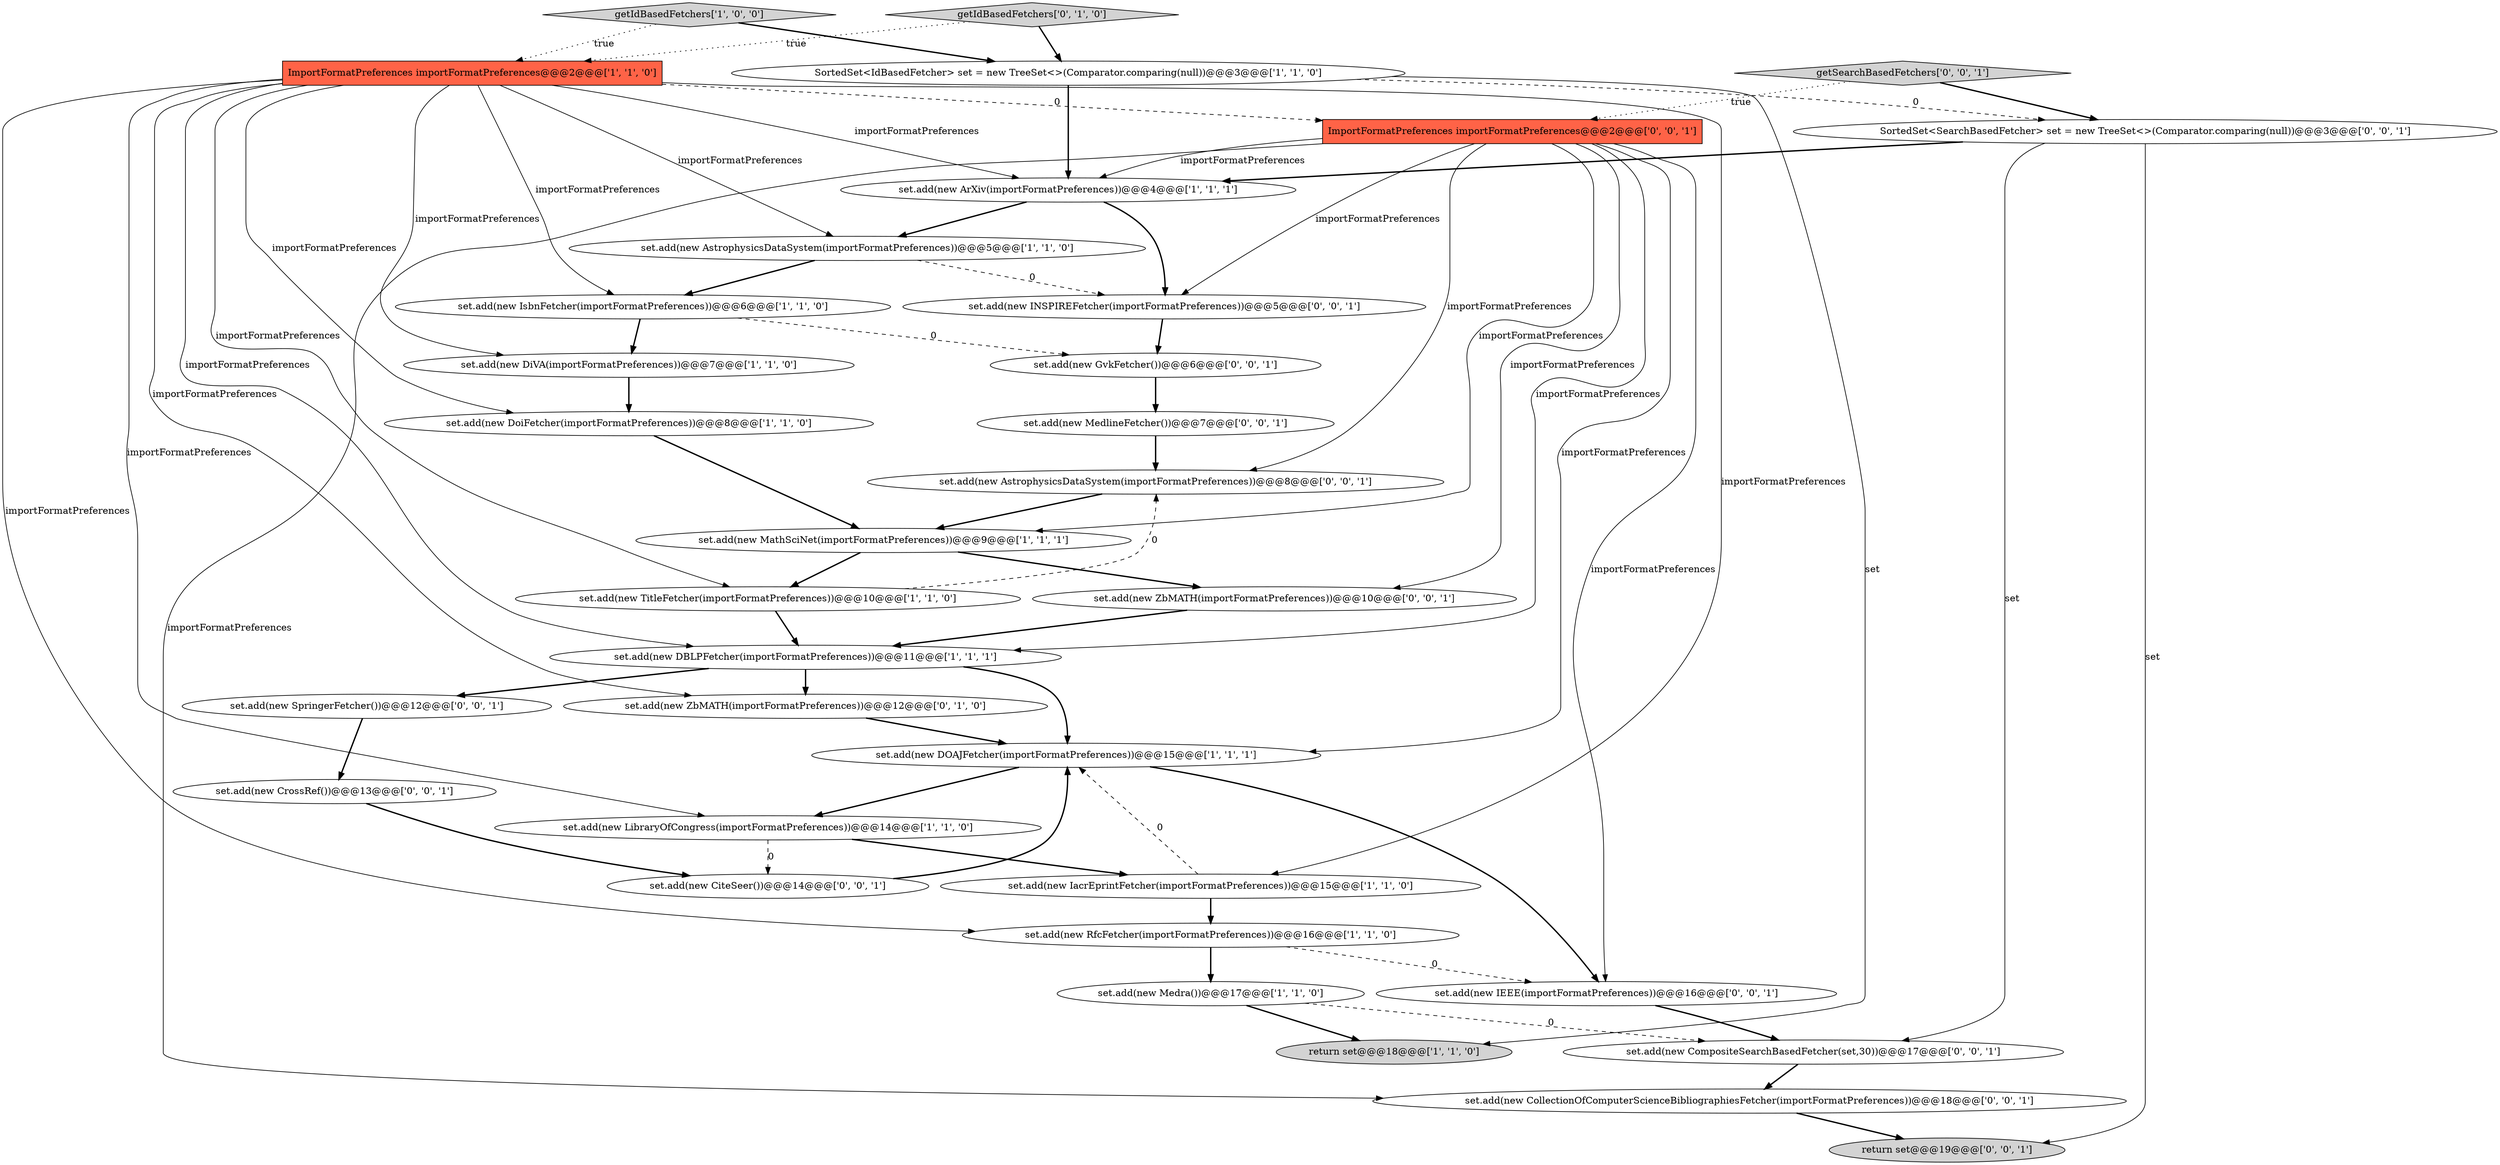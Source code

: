 digraph {
10 [style = filled, label = "SortedSet<IdBasedFetcher> set = new TreeSet<>(Comparator.comparing(null))@@@3@@@['1', '1', '0']", fillcolor = white, shape = ellipse image = "AAA0AAABBB1BBB"];
12 [style = filled, label = "ImportFormatPreferences importFormatPreferences@@@2@@@['1', '1', '0']", fillcolor = tomato, shape = box image = "AAA0AAABBB1BBB"];
19 [style = filled, label = "set.add(new MedlineFetcher())@@@7@@@['0', '0', '1']", fillcolor = white, shape = ellipse image = "AAA0AAABBB3BBB"];
13 [style = filled, label = "set.add(new DiVA(importFormatPreferences))@@@7@@@['1', '1', '0']", fillcolor = white, shape = ellipse image = "AAA0AAABBB1BBB"];
23 [style = filled, label = "getSearchBasedFetchers['0', '0', '1']", fillcolor = lightgray, shape = diamond image = "AAA0AAABBB3BBB"];
33 [style = filled, label = "set.add(new AstrophysicsDataSystem(importFormatPreferences))@@@8@@@['0', '0', '1']", fillcolor = white, shape = ellipse image = "AAA0AAABBB3BBB"];
3 [style = filled, label = "set.add(new IacrEprintFetcher(importFormatPreferences))@@@15@@@['1', '1', '0']", fillcolor = white, shape = ellipse image = "AAA0AAABBB1BBB"];
8 [style = filled, label = "set.add(new DBLPFetcher(importFormatPreferences))@@@11@@@['1', '1', '1']", fillcolor = white, shape = ellipse image = "AAA0AAABBB1BBB"];
30 [style = filled, label = "return set@@@19@@@['0', '0', '1']", fillcolor = lightgray, shape = ellipse image = "AAA0AAABBB3BBB"];
14 [style = filled, label = "getIdBasedFetchers['1', '0', '0']", fillcolor = lightgray, shape = diamond image = "AAA0AAABBB1BBB"];
24 [style = filled, label = "set.add(new INSPIREFetcher(importFormatPreferences))@@@5@@@['0', '0', '1']", fillcolor = white, shape = ellipse image = "AAA0AAABBB3BBB"];
1 [style = filled, label = "set.add(new MathSciNet(importFormatPreferences))@@@9@@@['1', '1', '1']", fillcolor = white, shape = ellipse image = "AAA0AAABBB1BBB"];
5 [style = filled, label = "set.add(new ArXiv(importFormatPreferences))@@@4@@@['1', '1', '1']", fillcolor = white, shape = ellipse image = "AAA0AAABBB1BBB"];
15 [style = filled, label = "set.add(new AstrophysicsDataSystem(importFormatPreferences))@@@5@@@['1', '1', '0']", fillcolor = white, shape = ellipse image = "AAA0AAABBB1BBB"];
0 [style = filled, label = "set.add(new DOAJFetcher(importFormatPreferences))@@@15@@@['1', '1', '1']", fillcolor = white, shape = ellipse image = "AAA0AAABBB1BBB"];
6 [style = filled, label = "set.add(new IsbnFetcher(importFormatPreferences))@@@6@@@['1', '1', '0']", fillcolor = white, shape = ellipse image = "AAA0AAABBB1BBB"];
25 [style = filled, label = "SortedSet<SearchBasedFetcher> set = new TreeSet<>(Comparator.comparing(null))@@@3@@@['0', '0', '1']", fillcolor = white, shape = ellipse image = "AAA0AAABBB3BBB"];
18 [style = filled, label = "getIdBasedFetchers['0', '1', '0']", fillcolor = lightgray, shape = diamond image = "AAA0AAABBB2BBB"];
17 [style = filled, label = "set.add(new ZbMATH(importFormatPreferences))@@@12@@@['0', '1', '0']", fillcolor = white, shape = ellipse image = "AAA1AAABBB2BBB"];
20 [style = filled, label = "ImportFormatPreferences importFormatPreferences@@@2@@@['0', '0', '1']", fillcolor = tomato, shape = box image = "AAA0AAABBB3BBB"];
27 [style = filled, label = "set.add(new CollectionOfComputerScienceBibliographiesFetcher(importFormatPreferences))@@@18@@@['0', '0', '1']", fillcolor = white, shape = ellipse image = "AAA0AAABBB3BBB"];
7 [style = filled, label = "set.add(new TitleFetcher(importFormatPreferences))@@@10@@@['1', '1', '0']", fillcolor = white, shape = ellipse image = "AAA0AAABBB1BBB"];
22 [style = filled, label = "set.add(new GvkFetcher())@@@6@@@['0', '0', '1']", fillcolor = white, shape = ellipse image = "AAA0AAABBB3BBB"];
21 [style = filled, label = "set.add(new ZbMATH(importFormatPreferences))@@@10@@@['0', '0', '1']", fillcolor = white, shape = ellipse image = "AAA0AAABBB3BBB"];
4 [style = filled, label = "set.add(new Medra())@@@17@@@['1', '1', '0']", fillcolor = white, shape = ellipse image = "AAA0AAABBB1BBB"];
16 [style = filled, label = "return set@@@18@@@['1', '1', '0']", fillcolor = lightgray, shape = ellipse image = "AAA0AAABBB1BBB"];
32 [style = filled, label = "set.add(new CiteSeer())@@@14@@@['0', '0', '1']", fillcolor = white, shape = ellipse image = "AAA0AAABBB3BBB"];
11 [style = filled, label = "set.add(new RfcFetcher(importFormatPreferences))@@@16@@@['1', '1', '0']", fillcolor = white, shape = ellipse image = "AAA0AAABBB1BBB"];
28 [style = filled, label = "set.add(new CrossRef())@@@13@@@['0', '0', '1']", fillcolor = white, shape = ellipse image = "AAA0AAABBB3BBB"];
29 [style = filled, label = "set.add(new CompositeSearchBasedFetcher(set,30))@@@17@@@['0', '0', '1']", fillcolor = white, shape = ellipse image = "AAA0AAABBB3BBB"];
9 [style = filled, label = "set.add(new DoiFetcher(importFormatPreferences))@@@8@@@['1', '1', '0']", fillcolor = white, shape = ellipse image = "AAA0AAABBB1BBB"];
31 [style = filled, label = "set.add(new SpringerFetcher())@@@12@@@['0', '0', '1']", fillcolor = white, shape = ellipse image = "AAA0AAABBB3BBB"];
2 [style = filled, label = "set.add(new LibraryOfCongress(importFormatPreferences))@@@14@@@['1', '1', '0']", fillcolor = white, shape = ellipse image = "AAA0AAABBB1BBB"];
26 [style = filled, label = "set.add(new IEEE(importFormatPreferences))@@@16@@@['0', '0', '1']", fillcolor = white, shape = ellipse image = "AAA0AAABBB3BBB"];
3->0 [style = dashed, label="0"];
20->26 [style = solid, label="importFormatPreferences"];
22->19 [style = bold, label=""];
12->5 [style = solid, label="importFormatPreferences"];
4->29 [style = dashed, label="0"];
11->4 [style = bold, label=""];
29->27 [style = bold, label=""];
3->11 [style = bold, label=""];
7->8 [style = bold, label=""];
23->25 [style = bold, label=""];
25->30 [style = solid, label="set"];
11->26 [style = dashed, label="0"];
8->0 [style = bold, label=""];
4->16 [style = bold, label=""];
23->20 [style = dotted, label="true"];
20->24 [style = solid, label="importFormatPreferences"];
20->5 [style = solid, label="importFormatPreferences"];
10->25 [style = dashed, label="0"];
12->15 [style = solid, label="importFormatPreferences"];
1->21 [style = bold, label=""];
28->32 [style = bold, label=""];
20->27 [style = solid, label="importFormatPreferences"];
6->13 [style = bold, label=""];
21->8 [style = bold, label=""];
8->31 [style = bold, label=""];
12->3 [style = solid, label="importFormatPreferences"];
20->33 [style = solid, label="importFormatPreferences"];
8->17 [style = bold, label=""];
6->22 [style = dashed, label="0"];
14->12 [style = dotted, label="true"];
18->12 [style = dotted, label="true"];
15->6 [style = bold, label=""];
19->33 [style = bold, label=""];
24->22 [style = bold, label=""];
20->1 [style = solid, label="importFormatPreferences"];
2->3 [style = bold, label=""];
20->21 [style = solid, label="importFormatPreferences"];
12->11 [style = solid, label="importFormatPreferences"];
25->5 [style = bold, label=""];
12->2 [style = solid, label="importFormatPreferences"];
5->24 [style = bold, label=""];
18->10 [style = bold, label=""];
0->26 [style = bold, label=""];
27->30 [style = bold, label=""];
20->0 [style = solid, label="importFormatPreferences"];
10->16 [style = solid, label="set"];
20->8 [style = solid, label="importFormatPreferences"];
32->0 [style = bold, label=""];
12->9 [style = solid, label="importFormatPreferences"];
12->13 [style = solid, label="importFormatPreferences"];
12->7 [style = solid, label="importFormatPreferences"];
12->8 [style = solid, label="importFormatPreferences"];
13->9 [style = bold, label=""];
1->7 [style = bold, label=""];
0->2 [style = bold, label=""];
12->20 [style = dashed, label="0"];
25->29 [style = solid, label="set"];
14->10 [style = bold, label=""];
31->28 [style = bold, label=""];
2->32 [style = dashed, label="0"];
9->1 [style = bold, label=""];
15->24 [style = dashed, label="0"];
26->29 [style = bold, label=""];
10->5 [style = bold, label=""];
17->0 [style = bold, label=""];
12->17 [style = solid, label="importFormatPreferences"];
12->6 [style = solid, label="importFormatPreferences"];
7->33 [style = dashed, label="0"];
5->15 [style = bold, label=""];
33->1 [style = bold, label=""];
}
